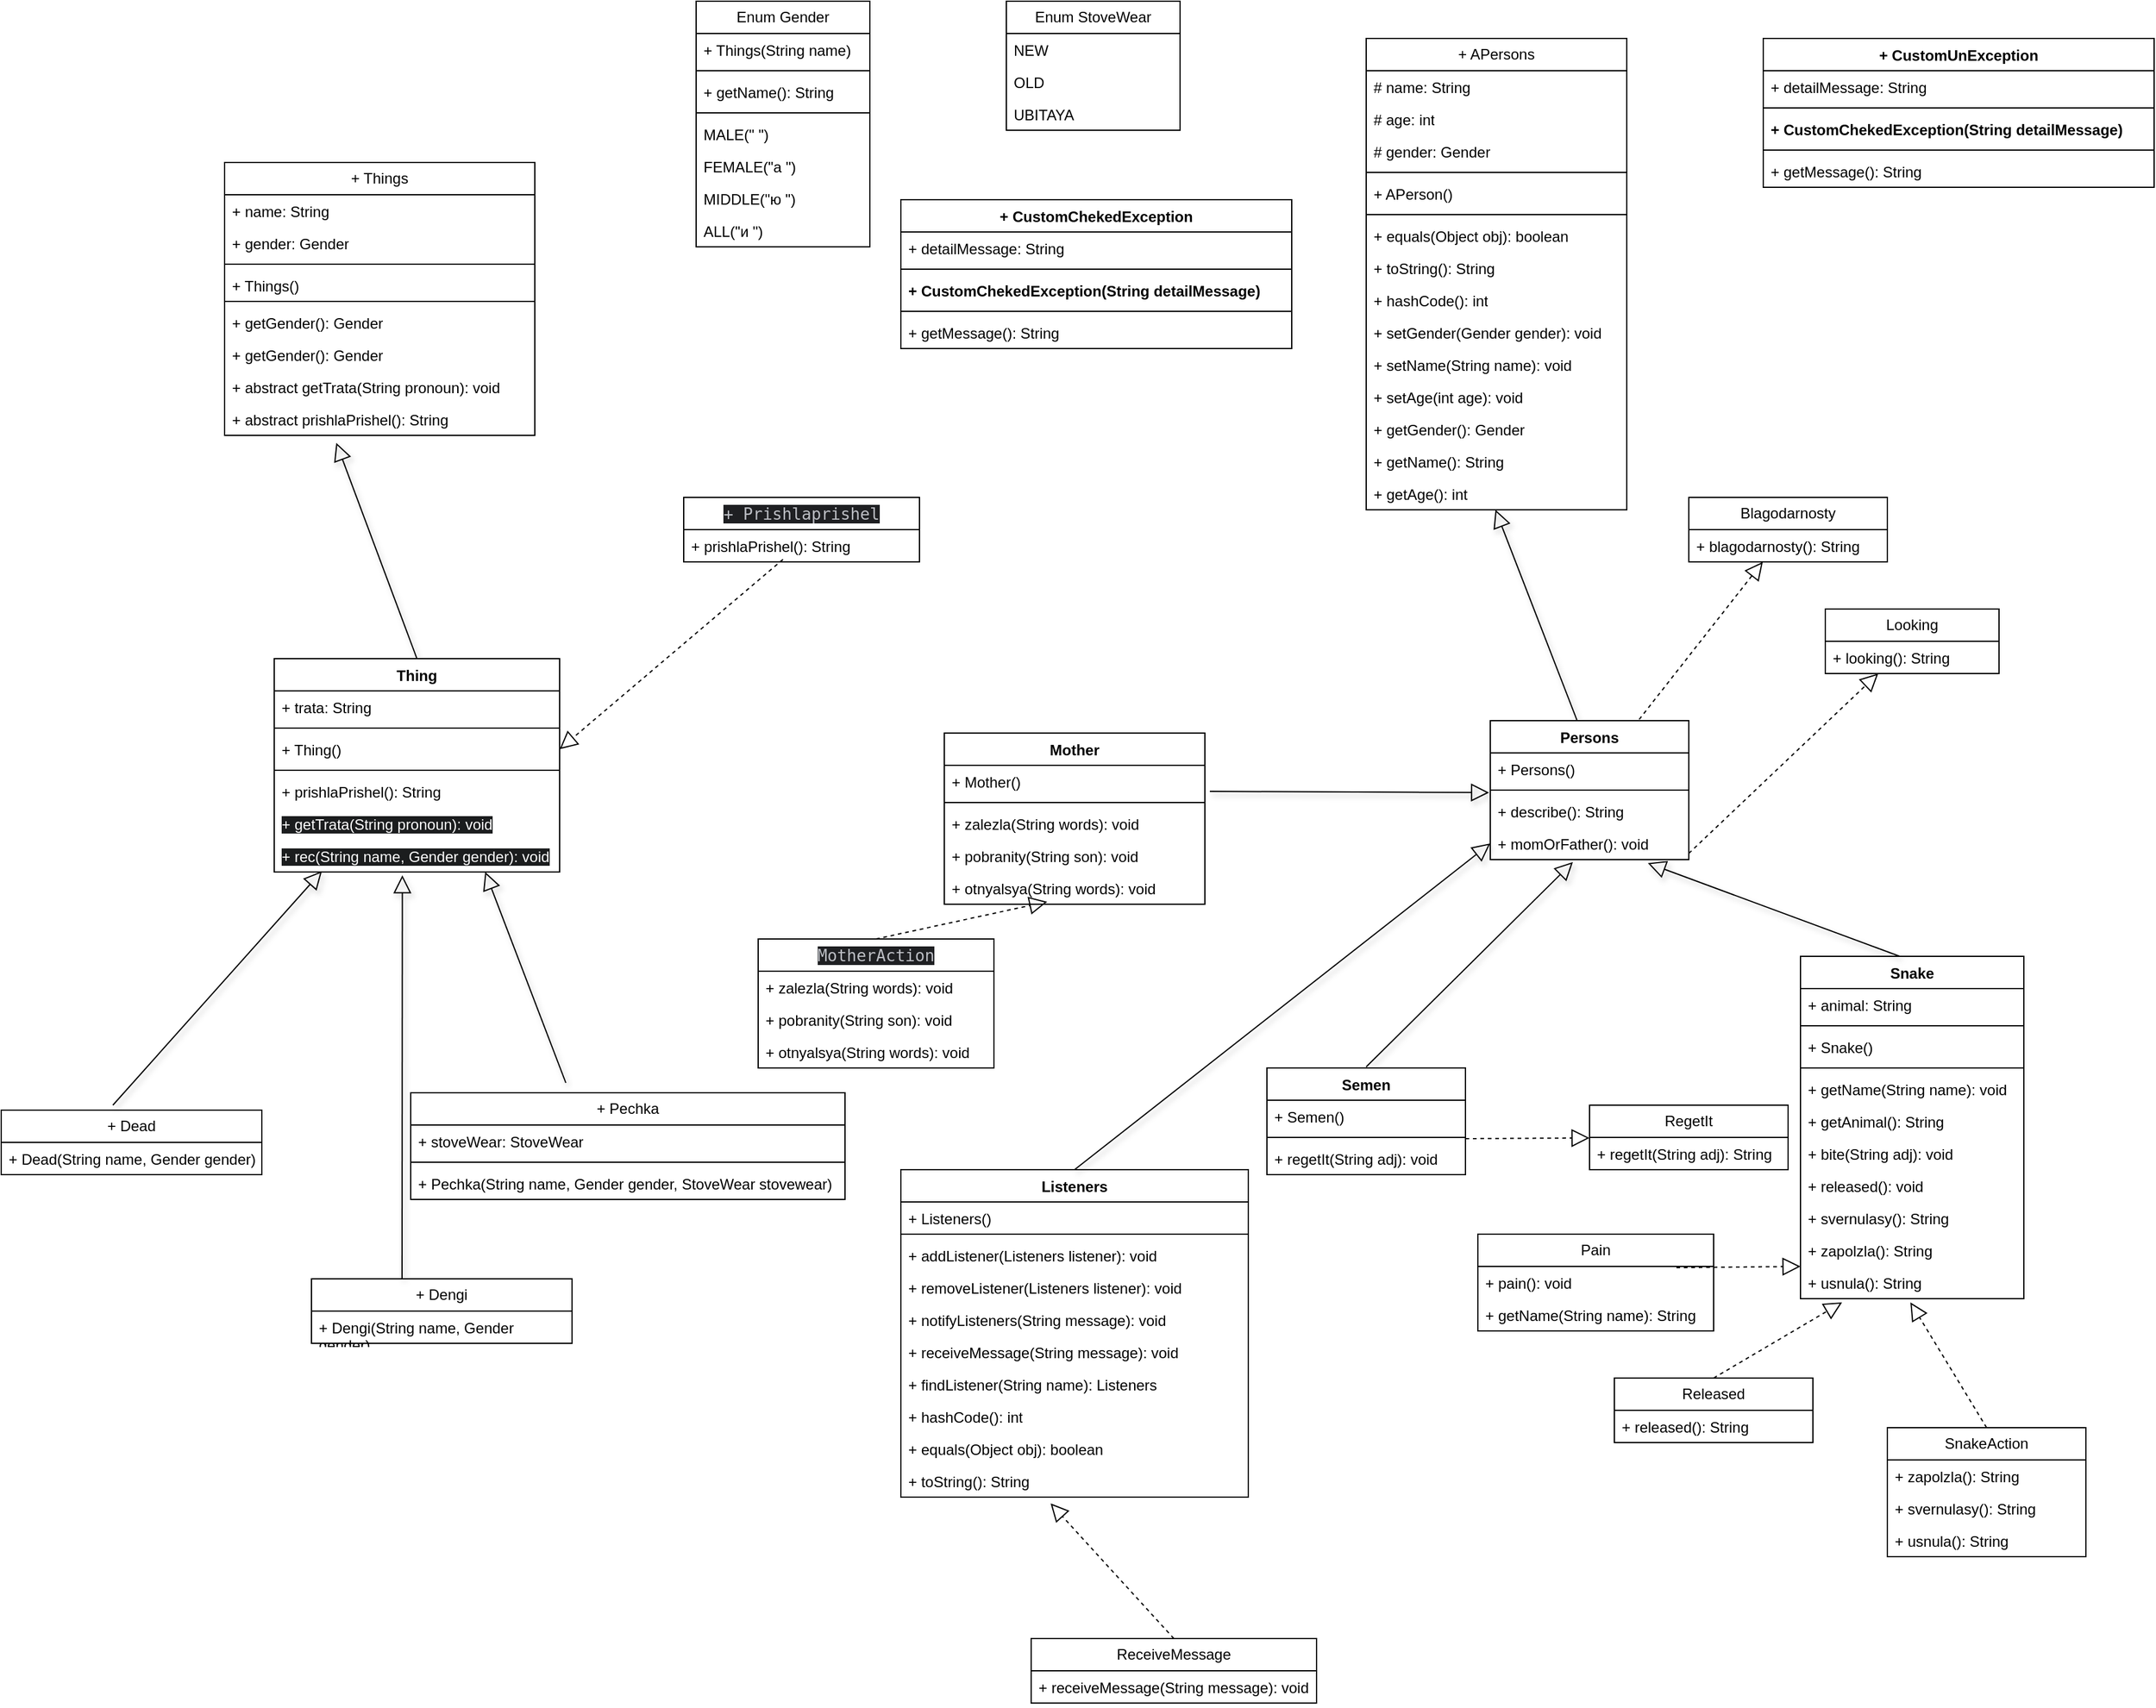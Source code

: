 <mxfile version="26.0.4">
  <diagram name="Page-1" id="9f46799a-70d6-7492-0946-bef42562c5a5">
    <mxGraphModel dx="2870" dy="2050" grid="1" gridSize="10" guides="1" tooltips="1" connect="1" arrows="1" fold="1" page="1" pageScale="1" pageWidth="1100" pageHeight="850" background="none" math="0" shadow="0">
      <root>
        <mxCell id="0" />
        <mxCell id="1" parent="0" />
        <mxCell id="-L-HWXTNBIhtaprdaujy-1" value="+ APersons" style="swimlane;fontStyle=0;childLayout=stackLayout;horizontal=1;startSize=26;fillColor=none;horizontalStack=0;resizeParent=1;resizeParentMax=0;resizeLast=0;collapsible=1;marginBottom=0;whiteSpace=wrap;html=1;" vertex="1" parent="1">
          <mxGeometry x="170" y="90" width="210" height="380" as="geometry" />
        </mxCell>
        <mxCell id="-L-HWXTNBIhtaprdaujy-2" value="# name: String" style="text;strokeColor=none;fillColor=none;align=left;verticalAlign=top;spacingLeft=4;spacingRight=4;overflow=hidden;rotatable=0;points=[[0,0.5],[1,0.5]];portConstraint=eastwest;whiteSpace=wrap;html=1;" vertex="1" parent="-L-HWXTNBIhtaprdaujy-1">
          <mxGeometry y="26" width="210" height="26" as="geometry" />
        </mxCell>
        <mxCell id="-L-HWXTNBIhtaprdaujy-31" value="# age: int" style="text;strokeColor=none;fillColor=none;align=left;verticalAlign=top;spacingLeft=4;spacingRight=4;overflow=hidden;rotatable=0;points=[[0,0.5],[1,0.5]];portConstraint=eastwest;whiteSpace=wrap;html=1;" vertex="1" parent="-L-HWXTNBIhtaprdaujy-1">
          <mxGeometry y="52" width="210" height="26" as="geometry" />
        </mxCell>
        <mxCell id="-L-HWXTNBIhtaprdaujy-33" value="# gender: Gender" style="text;strokeColor=none;fillColor=none;align=left;verticalAlign=top;spacingLeft=4;spacingRight=4;overflow=hidden;rotatable=0;points=[[0,0.5],[1,0.5]];portConstraint=eastwest;whiteSpace=wrap;html=1;" vertex="1" parent="-L-HWXTNBIhtaprdaujy-1">
          <mxGeometry y="78" width="210" height="26" as="geometry" />
        </mxCell>
        <mxCell id="-L-HWXTNBIhtaprdaujy-35" value="" style="line;strokeWidth=1;fillColor=none;align=left;verticalAlign=middle;spacingTop=-1;spacingLeft=3;spacingRight=3;rotatable=0;labelPosition=right;points=[];portConstraint=eastwest;strokeColor=inherit;" vertex="1" parent="-L-HWXTNBIhtaprdaujy-1">
          <mxGeometry y="104" width="210" height="8" as="geometry" />
        </mxCell>
        <mxCell id="-L-HWXTNBIhtaprdaujy-36" value="+ APerson()" style="text;strokeColor=none;fillColor=none;align=left;verticalAlign=top;spacingLeft=4;spacingRight=4;overflow=hidden;rotatable=0;points=[[0,0.5],[1,0.5]];portConstraint=eastwest;whiteSpace=wrap;html=1;" vertex="1" parent="-L-HWXTNBIhtaprdaujy-1">
          <mxGeometry y="112" width="210" height="26" as="geometry" />
        </mxCell>
        <mxCell id="-L-HWXTNBIhtaprdaujy-32" value="" style="line;strokeWidth=1;fillColor=none;align=left;verticalAlign=middle;spacingTop=-1;spacingLeft=3;spacingRight=3;rotatable=0;labelPosition=right;points=[];portConstraint=eastwest;strokeColor=inherit;" vertex="1" parent="-L-HWXTNBIhtaprdaujy-1">
          <mxGeometry y="138" width="210" height="8" as="geometry" />
        </mxCell>
        <mxCell id="-L-HWXTNBIhtaprdaujy-3" value="+ equals(Object obj): boolean&amp;nbsp;" style="text;strokeColor=none;fillColor=none;align=left;verticalAlign=top;spacingLeft=4;spacingRight=4;overflow=hidden;rotatable=0;points=[[0,0.5],[1,0.5]];portConstraint=eastwest;whiteSpace=wrap;html=1;" vertex="1" parent="-L-HWXTNBIhtaprdaujy-1">
          <mxGeometry y="146" width="210" height="26" as="geometry" />
        </mxCell>
        <mxCell id="-L-HWXTNBIhtaprdaujy-38" value="+ toString(): String" style="text;strokeColor=none;fillColor=none;align=left;verticalAlign=top;spacingLeft=4;spacingRight=4;overflow=hidden;rotatable=0;points=[[0,0.5],[1,0.5]];portConstraint=eastwest;whiteSpace=wrap;html=1;" vertex="1" parent="-L-HWXTNBIhtaprdaujy-1">
          <mxGeometry y="172" width="210" height="26" as="geometry" />
        </mxCell>
        <mxCell id="-L-HWXTNBIhtaprdaujy-39" value="+ hashCode(): int" style="text;strokeColor=none;fillColor=none;align=left;verticalAlign=top;spacingLeft=4;spacingRight=4;overflow=hidden;rotatable=0;points=[[0,0.5],[1,0.5]];portConstraint=eastwest;whiteSpace=wrap;html=1;" vertex="1" parent="-L-HWXTNBIhtaprdaujy-1">
          <mxGeometry y="198" width="210" height="26" as="geometry" />
        </mxCell>
        <mxCell id="-L-HWXTNBIhtaprdaujy-40" value="+ setGender(Gender gender): void" style="text;strokeColor=none;fillColor=none;align=left;verticalAlign=top;spacingLeft=4;spacingRight=4;overflow=hidden;rotatable=0;points=[[0,0.5],[1,0.5]];portConstraint=eastwest;whiteSpace=wrap;html=1;" vertex="1" parent="-L-HWXTNBIhtaprdaujy-1">
          <mxGeometry y="224" width="210" height="26" as="geometry" />
        </mxCell>
        <mxCell id="-L-HWXTNBIhtaprdaujy-37" value="+ setName(String name): void" style="text;strokeColor=none;fillColor=none;align=left;verticalAlign=top;spacingLeft=4;spacingRight=4;overflow=hidden;rotatable=0;points=[[0,0.5],[1,0.5]];portConstraint=eastwest;whiteSpace=wrap;html=1;" vertex="1" parent="-L-HWXTNBIhtaprdaujy-1">
          <mxGeometry y="250" width="210" height="26" as="geometry" />
        </mxCell>
        <mxCell id="-L-HWXTNBIhtaprdaujy-4" value="+ setAge(int age): void" style="text;strokeColor=none;fillColor=none;align=left;verticalAlign=top;spacingLeft=4;spacingRight=4;overflow=hidden;rotatable=0;points=[[0,0.5],[1,0.5]];portConstraint=eastwest;whiteSpace=wrap;html=1;" vertex="1" parent="-L-HWXTNBIhtaprdaujy-1">
          <mxGeometry y="276" width="210" height="26" as="geometry" />
        </mxCell>
        <mxCell id="-L-HWXTNBIhtaprdaujy-42" value="+ getGender(): Gender" style="text;strokeColor=none;fillColor=none;align=left;verticalAlign=top;spacingLeft=4;spacingRight=4;overflow=hidden;rotatable=0;points=[[0,0.5],[1,0.5]];portConstraint=eastwest;whiteSpace=wrap;html=1;" vertex="1" parent="-L-HWXTNBIhtaprdaujy-1">
          <mxGeometry y="302" width="210" height="26" as="geometry" />
        </mxCell>
        <mxCell id="-L-HWXTNBIhtaprdaujy-41" value="+ getName(): String" style="text;strokeColor=none;fillColor=none;align=left;verticalAlign=top;spacingLeft=4;spacingRight=4;overflow=hidden;rotatable=0;points=[[0,0.5],[1,0.5]];portConstraint=eastwest;whiteSpace=wrap;html=1;" vertex="1" parent="-L-HWXTNBIhtaprdaujy-1">
          <mxGeometry y="328" width="210" height="26" as="geometry" />
        </mxCell>
        <mxCell id="-L-HWXTNBIhtaprdaujy-43" value="+ getAge(): int" style="text;strokeColor=none;fillColor=none;align=left;verticalAlign=top;spacingLeft=4;spacingRight=4;overflow=hidden;rotatable=0;points=[[0,0.5],[1,0.5]];portConstraint=eastwest;whiteSpace=wrap;html=1;" vertex="1" parent="-L-HWXTNBIhtaprdaujy-1">
          <mxGeometry y="354" width="210" height="26" as="geometry" />
        </mxCell>
        <mxCell id="-L-HWXTNBIhtaprdaujy-47" value="" style="endArrow=block;endFill=0;endSize=12;html=1;rounded=0;shadow=1;entryX=0.476;entryY=1.173;entryDx=0;entryDy=0;entryPerimeter=0;" edge="1" parent="1">
          <mxGeometry width="160" relative="1" as="geometry">
            <mxPoint x="340" y="640" as="sourcePoint" />
            <mxPoint x="274.17" y="469.998" as="targetPoint" />
          </mxGeometry>
        </mxCell>
        <mxCell id="-L-HWXTNBIhtaprdaujy-50" value="Persons" style="swimlane;fontStyle=1;align=center;verticalAlign=top;childLayout=stackLayout;horizontal=1;startSize=26;horizontalStack=0;resizeParent=1;resizeParentMax=0;resizeLast=0;collapsible=1;marginBottom=0;whiteSpace=wrap;html=1;" vertex="1" parent="1">
          <mxGeometry x="270" y="640" width="160" height="112" as="geometry" />
        </mxCell>
        <mxCell id="-L-HWXTNBIhtaprdaujy-51" value="+ Persons()" style="text;strokeColor=none;fillColor=none;align=left;verticalAlign=top;spacingLeft=4;spacingRight=4;overflow=hidden;rotatable=0;points=[[0,0.5],[1,0.5]];portConstraint=eastwest;whiteSpace=wrap;html=1;" vertex="1" parent="-L-HWXTNBIhtaprdaujy-50">
          <mxGeometry y="26" width="160" height="26" as="geometry" />
        </mxCell>
        <mxCell id="-L-HWXTNBIhtaprdaujy-52" value="" style="line;strokeWidth=1;fillColor=none;align=left;verticalAlign=middle;spacingTop=-1;spacingLeft=3;spacingRight=3;rotatable=0;labelPosition=right;points=[];portConstraint=eastwest;strokeColor=inherit;" vertex="1" parent="-L-HWXTNBIhtaprdaujy-50">
          <mxGeometry y="52" width="160" height="8" as="geometry" />
        </mxCell>
        <mxCell id="-L-HWXTNBIhtaprdaujy-54" value="+ describe(): String" style="text;strokeColor=none;fillColor=none;align=left;verticalAlign=top;spacingLeft=4;spacingRight=4;overflow=hidden;rotatable=0;points=[[0,0.5],[1,0.5]];portConstraint=eastwest;whiteSpace=wrap;html=1;" vertex="1" parent="-L-HWXTNBIhtaprdaujy-50">
          <mxGeometry y="60" width="160" height="26" as="geometry" />
        </mxCell>
        <mxCell id="-L-HWXTNBIhtaprdaujy-53" value="+ momOrFather(): void" style="text;strokeColor=none;fillColor=none;align=left;verticalAlign=top;spacingLeft=4;spacingRight=4;overflow=hidden;rotatable=0;points=[[0,0.5],[1,0.5]];portConstraint=eastwest;whiteSpace=wrap;html=1;" vertex="1" parent="-L-HWXTNBIhtaprdaujy-50">
          <mxGeometry y="86" width="160" height="26" as="geometry" />
        </mxCell>
        <mxCell id="-L-HWXTNBIhtaprdaujy-55" value="" style="endArrow=block;dashed=1;endFill=0;endSize=12;html=1;rounded=0;" edge="1" parent="1" target="-L-HWXTNBIhtaprdaujy-56">
          <mxGeometry width="160" relative="1" as="geometry">
            <mxPoint x="390" y="639" as="sourcePoint" />
            <mxPoint x="470" y="540" as="targetPoint" />
          </mxGeometry>
        </mxCell>
        <mxCell id="-L-HWXTNBIhtaprdaujy-56" value="Blagodarnosty" style="swimlane;fontStyle=0;childLayout=stackLayout;horizontal=1;startSize=26;fillColor=none;horizontalStack=0;resizeParent=1;resizeParentMax=0;resizeLast=0;collapsible=1;marginBottom=0;whiteSpace=wrap;html=1;" vertex="1" parent="1">
          <mxGeometry x="430" y="460" width="160" height="52" as="geometry" />
        </mxCell>
        <mxCell id="-L-HWXTNBIhtaprdaujy-57" value="+ blagodarnosty(): String" style="text;strokeColor=none;fillColor=none;align=left;verticalAlign=top;spacingLeft=4;spacingRight=4;overflow=hidden;rotatable=0;points=[[0,0.5],[1,0.5]];portConstraint=eastwest;whiteSpace=wrap;html=1;" vertex="1" parent="-L-HWXTNBIhtaprdaujy-56">
          <mxGeometry y="26" width="160" height="26" as="geometry" />
        </mxCell>
        <mxCell id="-L-HWXTNBIhtaprdaujy-60" value="" style="endArrow=block;dashed=1;endFill=0;endSize=12;html=1;rounded=0;" edge="1" parent="1" target="-L-HWXTNBIhtaprdaujy-61">
          <mxGeometry width="160" relative="1" as="geometry">
            <mxPoint x="430" y="747" as="sourcePoint" />
            <mxPoint x="521" y="620" as="targetPoint" />
          </mxGeometry>
        </mxCell>
        <mxCell id="-L-HWXTNBIhtaprdaujy-61" value="Looking" style="swimlane;fontStyle=0;childLayout=stackLayout;horizontal=1;startSize=26;fillColor=none;horizontalStack=0;resizeParent=1;resizeParentMax=0;resizeLast=0;collapsible=1;marginBottom=0;whiteSpace=wrap;html=1;" vertex="1" parent="1">
          <mxGeometry x="540" y="550" width="140" height="52" as="geometry" />
        </mxCell>
        <mxCell id="-L-HWXTNBIhtaprdaujy-64" value="+ looking(): String" style="text;strokeColor=none;fillColor=none;align=left;verticalAlign=top;spacingLeft=4;spacingRight=4;overflow=hidden;rotatable=0;points=[[0,0.5],[1,0.5]];portConstraint=eastwest;whiteSpace=wrap;html=1;" vertex="1" parent="-L-HWXTNBIhtaprdaujy-61">
          <mxGeometry y="26" width="140" height="26" as="geometry" />
        </mxCell>
        <mxCell id="-L-HWXTNBIhtaprdaujy-65" value="" style="endArrow=block;endFill=0;endSize=12;html=1;rounded=0;shadow=1;entryX=0.416;entryY=1.077;entryDx=0;entryDy=0;entryPerimeter=0;" edge="1" parent="1" target="-L-HWXTNBIhtaprdaujy-53">
          <mxGeometry width="160" relative="1" as="geometry">
            <mxPoint x="170" y="919.12" as="sourcePoint" />
            <mxPoint x="506.16" y="859.996" as="targetPoint" />
          </mxGeometry>
        </mxCell>
        <mxCell id="-L-HWXTNBIhtaprdaujy-66" value="Semen" style="swimlane;fontStyle=1;align=center;verticalAlign=top;childLayout=stackLayout;horizontal=1;startSize=26;horizontalStack=0;resizeParent=1;resizeParentMax=0;resizeLast=0;collapsible=1;marginBottom=0;whiteSpace=wrap;html=1;" vertex="1" parent="1">
          <mxGeometry x="90" y="919.998" width="160" height="86" as="geometry" />
        </mxCell>
        <mxCell id="-L-HWXTNBIhtaprdaujy-67" value="+ Semen()" style="text;strokeColor=none;fillColor=none;align=left;verticalAlign=top;spacingLeft=4;spacingRight=4;overflow=hidden;rotatable=0;points=[[0,0.5],[1,0.5]];portConstraint=eastwest;whiteSpace=wrap;html=1;" vertex="1" parent="-L-HWXTNBIhtaprdaujy-66">
          <mxGeometry y="26" width="160" height="26" as="geometry" />
        </mxCell>
        <mxCell id="-L-HWXTNBIhtaprdaujy-68" value="" style="line;strokeWidth=1;fillColor=none;align=left;verticalAlign=middle;spacingTop=-1;spacingLeft=3;spacingRight=3;rotatable=0;labelPosition=right;points=[];portConstraint=eastwest;strokeColor=inherit;" vertex="1" parent="-L-HWXTNBIhtaprdaujy-66">
          <mxGeometry y="52" width="160" height="8" as="geometry" />
        </mxCell>
        <mxCell id="-L-HWXTNBIhtaprdaujy-69" value="+ regetIt(String adj): void" style="text;strokeColor=none;fillColor=none;align=left;verticalAlign=top;spacingLeft=4;spacingRight=4;overflow=hidden;rotatable=0;points=[[0,0.5],[1,0.5]];portConstraint=eastwest;whiteSpace=wrap;html=1;" vertex="1" parent="-L-HWXTNBIhtaprdaujy-66">
          <mxGeometry y="60" width="160" height="26" as="geometry" />
        </mxCell>
        <mxCell id="-L-HWXTNBIhtaprdaujy-70" value="" style="endArrow=block;dashed=1;endFill=0;endSize=12;html=1;rounded=0;" edge="1" parent="1" target="-L-HWXTNBIhtaprdaujy-71">
          <mxGeometry width="160" relative="1" as="geometry">
            <mxPoint x="250" y="977" as="sourcePoint" />
            <mxPoint x="420" y="977" as="targetPoint" />
          </mxGeometry>
        </mxCell>
        <mxCell id="-L-HWXTNBIhtaprdaujy-71" value="RegetIt" style="swimlane;fontStyle=0;childLayout=stackLayout;horizontal=1;startSize=26;fillColor=none;horizontalStack=0;resizeParent=1;resizeParentMax=0;resizeLast=0;collapsible=1;marginBottom=0;whiteSpace=wrap;html=1;" vertex="1" parent="1">
          <mxGeometry x="350" y="950" width="160" height="52" as="geometry" />
        </mxCell>
        <mxCell id="-L-HWXTNBIhtaprdaujy-74" value="+ regetIt(String adj): String" style="text;strokeColor=none;fillColor=none;align=left;verticalAlign=top;spacingLeft=4;spacingRight=4;overflow=hidden;rotatable=0;points=[[0,0.5],[1,0.5]];portConstraint=eastwest;whiteSpace=wrap;html=1;" vertex="1" parent="-L-HWXTNBIhtaprdaujy-71">
          <mxGeometry y="26" width="160" height="26" as="geometry" />
        </mxCell>
        <mxCell id="-L-HWXTNBIhtaprdaujy-76" value="Snake" style="swimlane;fontStyle=1;align=center;verticalAlign=top;childLayout=stackLayout;horizontal=1;startSize=26;horizontalStack=0;resizeParent=1;resizeParentMax=0;resizeLast=0;collapsible=1;marginBottom=0;whiteSpace=wrap;html=1;" vertex="1" parent="1">
          <mxGeometry x="520" y="829.998" width="180" height="276" as="geometry" />
        </mxCell>
        <mxCell id="-L-HWXTNBIhtaprdaujy-82" value="+ animal: String" style="text;strokeColor=none;fillColor=none;align=left;verticalAlign=top;spacingLeft=4;spacingRight=4;overflow=hidden;rotatable=0;points=[[0,0.5],[1,0.5]];portConstraint=eastwest;whiteSpace=wrap;html=1;" vertex="1" parent="-L-HWXTNBIhtaprdaujy-76">
          <mxGeometry y="26" width="180" height="26" as="geometry" />
        </mxCell>
        <mxCell id="-L-HWXTNBIhtaprdaujy-83" value="" style="line;strokeWidth=1;fillColor=none;align=left;verticalAlign=middle;spacingTop=-1;spacingLeft=3;spacingRight=3;rotatable=0;labelPosition=right;points=[];portConstraint=eastwest;strokeColor=inherit;" vertex="1" parent="-L-HWXTNBIhtaprdaujy-76">
          <mxGeometry y="52" width="180" height="8" as="geometry" />
        </mxCell>
        <mxCell id="-L-HWXTNBIhtaprdaujy-77" value="+ Snake()" style="text;strokeColor=none;fillColor=none;align=left;verticalAlign=top;spacingLeft=4;spacingRight=4;overflow=hidden;rotatable=0;points=[[0,0.5],[1,0.5]];portConstraint=eastwest;whiteSpace=wrap;html=1;" vertex="1" parent="-L-HWXTNBIhtaprdaujy-76">
          <mxGeometry y="60" width="180" height="26" as="geometry" />
        </mxCell>
        <mxCell id="-L-HWXTNBIhtaprdaujy-78" value="" style="line;strokeWidth=1;fillColor=none;align=left;verticalAlign=middle;spacingTop=-1;spacingLeft=3;spacingRight=3;rotatable=0;labelPosition=right;points=[];portConstraint=eastwest;strokeColor=inherit;" vertex="1" parent="-L-HWXTNBIhtaprdaujy-76">
          <mxGeometry y="86" width="180" height="8" as="geometry" />
        </mxCell>
        <mxCell id="-L-HWXTNBIhtaprdaujy-79" value="+ getName(String name): void" style="text;strokeColor=none;fillColor=none;align=left;verticalAlign=top;spacingLeft=4;spacingRight=4;overflow=hidden;rotatable=0;points=[[0,0.5],[1,0.5]];portConstraint=eastwest;whiteSpace=wrap;html=1;" vertex="1" parent="-L-HWXTNBIhtaprdaujy-76">
          <mxGeometry y="94" width="180" height="26" as="geometry" />
        </mxCell>
        <mxCell id="-L-HWXTNBIhtaprdaujy-85" value="+ getAnimal(): String" style="text;strokeColor=none;fillColor=none;align=left;verticalAlign=top;spacingLeft=4;spacingRight=4;overflow=hidden;rotatable=0;points=[[0,0.5],[1,0.5]];portConstraint=eastwest;whiteSpace=wrap;html=1;" vertex="1" parent="-L-HWXTNBIhtaprdaujy-76">
          <mxGeometry y="120" width="180" height="26" as="geometry" />
        </mxCell>
        <mxCell id="-L-HWXTNBIhtaprdaujy-88" value="+ bite(String adj): void" style="text;strokeColor=none;fillColor=none;align=left;verticalAlign=top;spacingLeft=4;spacingRight=4;overflow=hidden;rotatable=0;points=[[0,0.5],[1,0.5]];portConstraint=eastwest;whiteSpace=wrap;html=1;" vertex="1" parent="-L-HWXTNBIhtaprdaujy-76">
          <mxGeometry y="146" width="180" height="26" as="geometry" />
        </mxCell>
        <mxCell id="-L-HWXTNBIhtaprdaujy-87" value="+ released(): void" style="text;strokeColor=none;fillColor=none;align=left;verticalAlign=top;spacingLeft=4;spacingRight=4;overflow=hidden;rotatable=0;points=[[0,0.5],[1,0.5]];portConstraint=eastwest;whiteSpace=wrap;html=1;" vertex="1" parent="-L-HWXTNBIhtaprdaujy-76">
          <mxGeometry y="172" width="180" height="26" as="geometry" />
        </mxCell>
        <mxCell id="-L-HWXTNBIhtaprdaujy-86" value="+ svernulasy(): String" style="text;strokeColor=none;fillColor=none;align=left;verticalAlign=top;spacingLeft=4;spacingRight=4;overflow=hidden;rotatable=0;points=[[0,0.5],[1,0.5]];portConstraint=eastwest;whiteSpace=wrap;html=1;" vertex="1" parent="-L-HWXTNBIhtaprdaujy-76">
          <mxGeometry y="198" width="180" height="26" as="geometry" />
        </mxCell>
        <mxCell id="-L-HWXTNBIhtaprdaujy-89" value="+ zapolzla(): String" style="text;strokeColor=none;fillColor=none;align=left;verticalAlign=top;spacingLeft=4;spacingRight=4;overflow=hidden;rotatable=0;points=[[0,0.5],[1,0.5]];portConstraint=eastwest;whiteSpace=wrap;html=1;" vertex="1" parent="-L-HWXTNBIhtaprdaujy-76">
          <mxGeometry y="224" width="180" height="26" as="geometry" />
        </mxCell>
        <mxCell id="-L-HWXTNBIhtaprdaujy-84" value="+ usnula(): String" style="text;strokeColor=none;fillColor=none;align=left;verticalAlign=top;spacingLeft=4;spacingRight=4;overflow=hidden;rotatable=0;points=[[0,0.5],[1,0.5]];portConstraint=eastwest;whiteSpace=wrap;html=1;" vertex="1" parent="-L-HWXTNBIhtaprdaujy-76">
          <mxGeometry y="250" width="180" height="26" as="geometry" />
        </mxCell>
        <mxCell id="-L-HWXTNBIhtaprdaujy-80" value="" style="endArrow=block;endFill=0;endSize=12;html=1;rounded=0;shadow=1;entryX=0.416;entryY=1.077;entryDx=0;entryDy=0;entryPerimeter=0;" edge="1" parent="1">
          <mxGeometry width="160" relative="1" as="geometry">
            <mxPoint x="600" y="830" as="sourcePoint" />
            <mxPoint x="397" y="754.88" as="targetPoint" />
          </mxGeometry>
        </mxCell>
        <mxCell id="-L-HWXTNBIhtaprdaujy-90" value="" style="endArrow=block;dashed=1;endFill=0;endSize=12;html=1;rounded=0;" edge="1" parent="1">
          <mxGeometry width="160" relative="1" as="geometry">
            <mxPoint x="420" y="1081" as="sourcePoint" />
            <mxPoint x="520" y="1080" as="targetPoint" />
          </mxGeometry>
        </mxCell>
        <mxCell id="-L-HWXTNBIhtaprdaujy-91" value="Pain" style="swimlane;fontStyle=0;childLayout=stackLayout;horizontal=1;startSize=26;fillColor=none;horizontalStack=0;resizeParent=1;resizeParentMax=0;resizeLast=0;collapsible=1;marginBottom=0;whiteSpace=wrap;html=1;" vertex="1" parent="1">
          <mxGeometry x="260" y="1054" width="190" height="78" as="geometry" />
        </mxCell>
        <mxCell id="-L-HWXTNBIhtaprdaujy-92" value="+ pain(): void" style="text;strokeColor=none;fillColor=none;align=left;verticalAlign=top;spacingLeft=4;spacingRight=4;overflow=hidden;rotatable=0;points=[[0,0.5],[1,0.5]];portConstraint=eastwest;whiteSpace=wrap;html=1;" vertex="1" parent="-L-HWXTNBIhtaprdaujy-91">
          <mxGeometry y="26" width="190" height="26" as="geometry" />
        </mxCell>
        <mxCell id="-L-HWXTNBIhtaprdaujy-101" value="+ getName(String name): String" style="text;strokeColor=none;fillColor=none;align=left;verticalAlign=top;spacingLeft=4;spacingRight=4;overflow=hidden;rotatable=0;points=[[0,0.5],[1,0.5]];portConstraint=eastwest;whiteSpace=wrap;html=1;" vertex="1" parent="-L-HWXTNBIhtaprdaujy-91">
          <mxGeometry y="52" width="190" height="26" as="geometry" />
        </mxCell>
        <mxCell id="-L-HWXTNBIhtaprdaujy-93" value="Released" style="swimlane;fontStyle=0;childLayout=stackLayout;horizontal=1;startSize=26;fillColor=none;horizontalStack=0;resizeParent=1;resizeParentMax=0;resizeLast=0;collapsible=1;marginBottom=0;whiteSpace=wrap;html=1;" vertex="1" parent="1">
          <mxGeometry x="370" y="1170" width="160" height="52" as="geometry" />
        </mxCell>
        <mxCell id="-L-HWXTNBIhtaprdaujy-94" value="+ released(): String" style="text;strokeColor=none;fillColor=none;align=left;verticalAlign=top;spacingLeft=4;spacingRight=4;overflow=hidden;rotatable=0;points=[[0,0.5],[1,0.5]];portConstraint=eastwest;whiteSpace=wrap;html=1;" vertex="1" parent="-L-HWXTNBIhtaprdaujy-93">
          <mxGeometry y="26" width="160" height="26" as="geometry" />
        </mxCell>
        <mxCell id="-L-HWXTNBIhtaprdaujy-95" value="SnakeAction" style="swimlane;fontStyle=0;childLayout=stackLayout;horizontal=1;startSize=26;fillColor=none;horizontalStack=0;resizeParent=1;resizeParentMax=0;resizeLast=0;collapsible=1;marginBottom=0;whiteSpace=wrap;html=1;" vertex="1" parent="1">
          <mxGeometry x="590" y="1210" width="160" height="104" as="geometry" />
        </mxCell>
        <mxCell id="-L-HWXTNBIhtaprdaujy-102" value="+ zapolzla(): String" style="text;strokeColor=none;fillColor=none;align=left;verticalAlign=top;spacingLeft=4;spacingRight=4;overflow=hidden;rotatable=0;points=[[0,0.5],[1,0.5]];portConstraint=eastwest;whiteSpace=wrap;html=1;" vertex="1" parent="-L-HWXTNBIhtaprdaujy-95">
          <mxGeometry y="26" width="160" height="26" as="geometry" />
        </mxCell>
        <mxCell id="-L-HWXTNBIhtaprdaujy-103" value="+ svernulasy(): String" style="text;strokeColor=none;fillColor=none;align=left;verticalAlign=top;spacingLeft=4;spacingRight=4;overflow=hidden;rotatable=0;points=[[0,0.5],[1,0.5]];portConstraint=eastwest;whiteSpace=wrap;html=1;" vertex="1" parent="-L-HWXTNBIhtaprdaujy-95">
          <mxGeometry y="52" width="160" height="26" as="geometry" />
        </mxCell>
        <mxCell id="-L-HWXTNBIhtaprdaujy-96" value="+ usnula(): String" style="text;strokeColor=none;fillColor=none;align=left;verticalAlign=top;spacingLeft=4;spacingRight=4;overflow=hidden;rotatable=0;points=[[0,0.5],[1,0.5]];portConstraint=eastwest;whiteSpace=wrap;html=1;" vertex="1" parent="-L-HWXTNBIhtaprdaujy-95">
          <mxGeometry y="78" width="160" height="26" as="geometry" />
        </mxCell>
        <mxCell id="-L-HWXTNBIhtaprdaujy-99" value="" style="endArrow=block;dashed=1;endFill=0;endSize=12;html=1;rounded=0;exitX=0.5;exitY=0;exitDx=0;exitDy=0;entryX=0.492;entryY=1.115;entryDx=0;entryDy=0;entryPerimeter=0;" edge="1" parent="1" source="-L-HWXTNBIhtaprdaujy-95" target="-L-HWXTNBIhtaprdaujy-84">
          <mxGeometry width="160" relative="1" as="geometry">
            <mxPoint x="590" y="1111" as="sourcePoint" />
            <mxPoint x="690" y="1110" as="targetPoint" />
          </mxGeometry>
        </mxCell>
        <mxCell id="-L-HWXTNBIhtaprdaujy-100" value="" style="endArrow=block;dashed=1;endFill=0;endSize=12;html=1;rounded=0;entryX=0.186;entryY=1.115;entryDx=0;entryDy=0;entryPerimeter=0;exitX=0.5;exitY=0;exitDx=0;exitDy=0;" edge="1" parent="1" source="-L-HWXTNBIhtaprdaujy-93" target="-L-HWXTNBIhtaprdaujy-84">
          <mxGeometry width="160" relative="1" as="geometry">
            <mxPoint x="430" y="1151" as="sourcePoint" />
            <mxPoint x="530" y="1150" as="targetPoint" />
          </mxGeometry>
        </mxCell>
        <mxCell id="-L-HWXTNBIhtaprdaujy-106" value="Mother" style="swimlane;fontStyle=1;align=center;verticalAlign=top;childLayout=stackLayout;horizontal=1;startSize=26;horizontalStack=0;resizeParent=1;resizeParentMax=0;resizeLast=0;collapsible=1;marginBottom=0;whiteSpace=wrap;html=1;" vertex="1" parent="1">
          <mxGeometry x="-170" y="649.998" width="210" height="138" as="geometry" />
        </mxCell>
        <mxCell id="-L-HWXTNBIhtaprdaujy-107" value="+ Mother()" style="text;strokeColor=none;fillColor=none;align=left;verticalAlign=top;spacingLeft=4;spacingRight=4;overflow=hidden;rotatable=0;points=[[0,0.5],[1,0.5]];portConstraint=eastwest;whiteSpace=wrap;html=1;" vertex="1" parent="-L-HWXTNBIhtaprdaujy-106">
          <mxGeometry y="26" width="210" height="26" as="geometry" />
        </mxCell>
        <mxCell id="-L-HWXTNBIhtaprdaujy-108" value="" style="line;strokeWidth=1;fillColor=none;align=left;verticalAlign=middle;spacingTop=-1;spacingLeft=3;spacingRight=3;rotatable=0;labelPosition=right;points=[];portConstraint=eastwest;strokeColor=inherit;" vertex="1" parent="-L-HWXTNBIhtaprdaujy-106">
          <mxGeometry y="52" width="210" height="8" as="geometry" />
        </mxCell>
        <mxCell id="-L-HWXTNBIhtaprdaujy-118" value="+ zalezla(String words): void" style="text;strokeColor=none;fillColor=none;align=left;verticalAlign=top;spacingLeft=4;spacingRight=4;overflow=hidden;rotatable=0;points=[[0,0.5],[1,0.5]];portConstraint=eastwest;whiteSpace=wrap;html=1;" vertex="1" parent="-L-HWXTNBIhtaprdaujy-106">
          <mxGeometry y="60" width="210" height="26" as="geometry" />
        </mxCell>
        <mxCell id="-L-HWXTNBIhtaprdaujy-117" value="+ pobranity(String son): void" style="text;strokeColor=none;fillColor=none;align=left;verticalAlign=top;spacingLeft=4;spacingRight=4;overflow=hidden;rotatable=0;points=[[0,0.5],[1,0.5]];portConstraint=eastwest;whiteSpace=wrap;html=1;" vertex="1" parent="-L-HWXTNBIhtaprdaujy-106">
          <mxGeometry y="86" width="210" height="26" as="geometry" />
        </mxCell>
        <mxCell id="-L-HWXTNBIhtaprdaujy-116" value="+ otnyalsya(String words): void" style="text;strokeColor=none;fillColor=none;align=left;verticalAlign=top;spacingLeft=4;spacingRight=4;overflow=hidden;rotatable=0;points=[[0,0.5],[1,0.5]];portConstraint=eastwest;whiteSpace=wrap;html=1;" vertex="1" parent="-L-HWXTNBIhtaprdaujy-106">
          <mxGeometry y="112" width="210" height="26" as="geometry" />
        </mxCell>
        <mxCell id="-L-HWXTNBIhtaprdaujy-110" value="" style="endArrow=block;endFill=0;endSize=12;html=1;rounded=0;shadow=1;entryX=-0.006;entryY=-0.077;entryDx=0;entryDy=0;entryPerimeter=0;exitX=1.019;exitY=0.808;exitDx=0;exitDy=0;exitPerimeter=0;" edge="1" parent="1" source="-L-HWXTNBIhtaprdaujy-107" target="-L-HWXTNBIhtaprdaujy-54">
          <mxGeometry width="160" relative="1" as="geometry">
            <mxPoint x="-20" y="835.12" as="sourcePoint" />
            <mxPoint x="147" y="670" as="targetPoint" />
          </mxGeometry>
        </mxCell>
        <mxCell id="-L-HWXTNBIhtaprdaujy-111" value="" style="endArrow=block;dashed=1;endFill=0;endSize=12;html=1;rounded=0;entryX=0.395;entryY=0.923;entryDx=0;entryDy=0;entryPerimeter=0;exitX=0.5;exitY=0;exitDx=0;exitDy=0;" edge="1" parent="1" source="-L-HWXTNBIhtaprdaujy-112" target="-L-HWXTNBIhtaprdaujy-116">
          <mxGeometry width="160" relative="1" as="geometry">
            <mxPoint x="-220" y="880" as="sourcePoint" />
            <mxPoint x="-119.92" y="740.012" as="targetPoint" />
          </mxGeometry>
        </mxCell>
        <mxCell id="-L-HWXTNBIhtaprdaujy-112" value="&lt;div style=&quot;background-color:#1e1f22;color:#bcbec4&quot;&gt;&lt;pre style=&quot;font-family:&#39;JetBrains Mono&#39;,monospace;font-size:9.8pt;&quot;&gt;MotherAction&lt;/pre&gt;&lt;/div&gt;" style="swimlane;fontStyle=0;childLayout=stackLayout;horizontal=1;startSize=26;fillColor=none;horizontalStack=0;resizeParent=1;resizeParentMax=0;resizeLast=0;collapsible=1;marginBottom=0;whiteSpace=wrap;html=1;" vertex="1" parent="1">
          <mxGeometry x="-320" y="816" width="190" height="104" as="geometry" />
        </mxCell>
        <mxCell id="-L-HWXTNBIhtaprdaujy-113" value="+ zalezla(String words): void" style="text;strokeColor=none;fillColor=none;align=left;verticalAlign=top;spacingLeft=4;spacingRight=4;overflow=hidden;rotatable=0;points=[[0,0.5],[1,0.5]];portConstraint=eastwest;whiteSpace=wrap;html=1;" vertex="1" parent="-L-HWXTNBIhtaprdaujy-112">
          <mxGeometry y="26" width="190" height="26" as="geometry" />
        </mxCell>
        <mxCell id="-L-HWXTNBIhtaprdaujy-114" value="+ pobranity(String son): void" style="text;strokeColor=none;fillColor=none;align=left;verticalAlign=top;spacingLeft=4;spacingRight=4;overflow=hidden;rotatable=0;points=[[0,0.5],[1,0.5]];portConstraint=eastwest;whiteSpace=wrap;html=1;" vertex="1" parent="-L-HWXTNBIhtaprdaujy-112">
          <mxGeometry y="52" width="190" height="26" as="geometry" />
        </mxCell>
        <mxCell id="-L-HWXTNBIhtaprdaujy-115" value="+ otnyalsya(String words): void" style="text;strokeColor=none;fillColor=none;align=left;verticalAlign=top;spacingLeft=4;spacingRight=4;overflow=hidden;rotatable=0;points=[[0,0.5],[1,0.5]];portConstraint=eastwest;whiteSpace=wrap;html=1;" vertex="1" parent="-L-HWXTNBIhtaprdaujy-112">
          <mxGeometry y="78" width="190" height="26" as="geometry" />
        </mxCell>
        <mxCell id="-L-HWXTNBIhtaprdaujy-119" value="Listeners" style="swimlane;fontStyle=1;align=center;verticalAlign=top;childLayout=stackLayout;horizontal=1;startSize=26;horizontalStack=0;resizeParent=1;resizeParentMax=0;resizeLast=0;collapsible=1;marginBottom=0;whiteSpace=wrap;html=1;" vertex="1" parent="1">
          <mxGeometry x="-205" y="1001.998" width="280" height="264" as="geometry" />
        </mxCell>
        <mxCell id="-L-HWXTNBIhtaprdaujy-120" value="+ Listeners()" style="text;strokeColor=none;fillColor=none;align=left;verticalAlign=top;spacingLeft=4;spacingRight=4;overflow=hidden;rotatable=0;points=[[0,0.5],[1,0.5]];portConstraint=eastwest;whiteSpace=wrap;html=1;" vertex="1" parent="-L-HWXTNBIhtaprdaujy-119">
          <mxGeometry y="26" width="280" height="22" as="geometry" />
        </mxCell>
        <mxCell id="-L-HWXTNBIhtaprdaujy-121" value="" style="line;strokeWidth=1;fillColor=none;align=left;verticalAlign=middle;spacingTop=-1;spacingLeft=3;spacingRight=3;rotatable=0;labelPosition=right;points=[];portConstraint=eastwest;strokeColor=inherit;" vertex="1" parent="-L-HWXTNBIhtaprdaujy-119">
          <mxGeometry y="48" width="280" height="8" as="geometry" />
        </mxCell>
        <mxCell id="-L-HWXTNBIhtaprdaujy-122" value="+ addListener(Listeners listener): void" style="text;strokeColor=none;fillColor=none;align=left;verticalAlign=top;spacingLeft=4;spacingRight=4;overflow=hidden;rotatable=0;points=[[0,0.5],[1,0.5]];portConstraint=eastwest;whiteSpace=wrap;html=1;" vertex="1" parent="-L-HWXTNBIhtaprdaujy-119">
          <mxGeometry y="56" width="280" height="26" as="geometry" />
        </mxCell>
        <mxCell id="-L-HWXTNBIhtaprdaujy-123" value="+ removeListener(Listeners listener): void" style="text;strokeColor=none;fillColor=none;align=left;verticalAlign=top;spacingLeft=4;spacingRight=4;overflow=hidden;rotatable=0;points=[[0,0.5],[1,0.5]];portConstraint=eastwest;whiteSpace=wrap;html=1;" vertex="1" parent="-L-HWXTNBIhtaprdaujy-119">
          <mxGeometry y="82" width="280" height="26" as="geometry" />
        </mxCell>
        <mxCell id="-L-HWXTNBIhtaprdaujy-124" value="+ notifyListeners(String message): void" style="text;strokeColor=none;fillColor=none;align=left;verticalAlign=top;spacingLeft=4;spacingRight=4;overflow=hidden;rotatable=0;points=[[0,0.5],[1,0.5]];portConstraint=eastwest;whiteSpace=wrap;html=1;" vertex="1" parent="-L-HWXTNBIhtaprdaujy-119">
          <mxGeometry y="108" width="280" height="26" as="geometry" />
        </mxCell>
        <mxCell id="-L-HWXTNBIhtaprdaujy-129" value="+ receiveMessage(String message): void" style="text;strokeColor=none;fillColor=none;align=left;verticalAlign=top;spacingLeft=4;spacingRight=4;overflow=hidden;rotatable=0;points=[[0,0.5],[1,0.5]];portConstraint=eastwest;whiteSpace=wrap;html=1;" vertex="1" parent="-L-HWXTNBIhtaprdaujy-119">
          <mxGeometry y="134" width="280" height="26" as="geometry" />
        </mxCell>
        <mxCell id="-L-HWXTNBIhtaprdaujy-130" value="+ findListener(String name): Listeners" style="text;strokeColor=none;fillColor=none;align=left;verticalAlign=top;spacingLeft=4;spacingRight=4;overflow=hidden;rotatable=0;points=[[0,0.5],[1,0.5]];portConstraint=eastwest;whiteSpace=wrap;html=1;" vertex="1" parent="-L-HWXTNBIhtaprdaujy-119">
          <mxGeometry y="160" width="280" height="26" as="geometry" />
        </mxCell>
        <mxCell id="-L-HWXTNBIhtaprdaujy-133" value="+ hashCode(): int" style="text;strokeColor=none;fillColor=none;align=left;verticalAlign=top;spacingLeft=4;spacingRight=4;overflow=hidden;rotatable=0;points=[[0,0.5],[1,0.5]];portConstraint=eastwest;whiteSpace=wrap;html=1;" vertex="1" parent="-L-HWXTNBIhtaprdaujy-119">
          <mxGeometry y="186" width="280" height="26" as="geometry" />
        </mxCell>
        <mxCell id="-L-HWXTNBIhtaprdaujy-131" value="+ equals(Object obj): boolean&amp;nbsp;" style="text;strokeColor=none;fillColor=none;align=left;verticalAlign=top;spacingLeft=4;spacingRight=4;overflow=hidden;rotatable=0;points=[[0,0.5],[1,0.5]];portConstraint=eastwest;whiteSpace=wrap;html=1;" vertex="1" parent="-L-HWXTNBIhtaprdaujy-119">
          <mxGeometry y="212" width="280" height="26" as="geometry" />
        </mxCell>
        <mxCell id="-L-HWXTNBIhtaprdaujy-135" value="+ toString(): String" style="text;strokeColor=none;fillColor=none;align=left;verticalAlign=top;spacingLeft=4;spacingRight=4;overflow=hidden;rotatable=0;points=[[0,0.5],[1,0.5]];portConstraint=eastwest;whiteSpace=wrap;html=1;" vertex="1" parent="-L-HWXTNBIhtaprdaujy-119">
          <mxGeometry y="238" width="280" height="26" as="geometry" />
        </mxCell>
        <mxCell id="-L-HWXTNBIhtaprdaujy-125" value="" style="endArrow=block;endFill=0;endSize=12;html=1;rounded=0;shadow=1;entryX=0;entryY=0.5;entryDx=0;entryDy=0;exitX=0.5;exitY=0;exitDx=0;exitDy=0;" edge="1" parent="1" source="-L-HWXTNBIhtaprdaujy-119" target="-L-HWXTNBIhtaprdaujy-53">
          <mxGeometry width="160" relative="1" as="geometry">
            <mxPoint x="-130" y="1054" as="sourcePoint" />
            <mxPoint x="95" y="1055" as="targetPoint" />
          </mxGeometry>
        </mxCell>
        <mxCell id="-L-HWXTNBIhtaprdaujy-126" value="" style="endArrow=block;dashed=1;endFill=0;endSize=12;html=1;rounded=0;entryX=0.431;entryY=1.195;entryDx=0;entryDy=0;entryPerimeter=0;exitX=0.5;exitY=0;exitDx=0;exitDy=0;" edge="1" parent="1" source="-L-HWXTNBIhtaprdaujy-127" target="-L-HWXTNBIhtaprdaujy-135">
          <mxGeometry width="160" relative="1" as="geometry">
            <mxPoint x="90" y="1280" as="sourcePoint" />
            <mxPoint x="40" y="1228" as="targetPoint" />
          </mxGeometry>
        </mxCell>
        <mxCell id="-L-HWXTNBIhtaprdaujy-127" value="ReceiveMessage" style="swimlane;fontStyle=0;childLayout=stackLayout;horizontal=1;startSize=26;fillColor=none;horizontalStack=0;resizeParent=1;resizeParentMax=0;resizeLast=0;collapsible=1;marginBottom=0;whiteSpace=wrap;html=1;" vertex="1" parent="1">
          <mxGeometry x="-100" y="1380" width="230" height="52" as="geometry" />
        </mxCell>
        <mxCell id="-L-HWXTNBIhtaprdaujy-128" value="+ receiveMessage(String message): void" style="text;strokeColor=none;fillColor=none;align=left;verticalAlign=top;spacingLeft=4;spacingRight=4;overflow=hidden;rotatable=0;points=[[0,0.5],[1,0.5]];portConstraint=eastwest;whiteSpace=wrap;html=1;" vertex="1" parent="-L-HWXTNBIhtaprdaujy-127">
          <mxGeometry y="26" width="230" height="26" as="geometry" />
        </mxCell>
        <mxCell id="-L-HWXTNBIhtaprdaujy-136" value="+ Things" style="swimlane;fontStyle=0;childLayout=stackLayout;horizontal=1;startSize=26;fillColor=none;horizontalStack=0;resizeParent=1;resizeParentMax=0;resizeLast=0;collapsible=1;marginBottom=0;whiteSpace=wrap;html=1;" vertex="1" parent="1">
          <mxGeometry x="-750" y="190" width="250" height="220" as="geometry" />
        </mxCell>
        <mxCell id="-L-HWXTNBIhtaprdaujy-137" value="+ name: String" style="text;strokeColor=none;fillColor=none;align=left;verticalAlign=top;spacingLeft=4;spacingRight=4;overflow=hidden;rotatable=0;points=[[0,0.5],[1,0.5]];portConstraint=eastwest;whiteSpace=wrap;html=1;" vertex="1" parent="-L-HWXTNBIhtaprdaujy-136">
          <mxGeometry y="26" width="250" height="26" as="geometry" />
        </mxCell>
        <mxCell id="-L-HWXTNBIhtaprdaujy-139" value="+ gender: Gender" style="text;strokeColor=none;fillColor=none;align=left;verticalAlign=top;spacingLeft=4;spacingRight=4;overflow=hidden;rotatable=0;points=[[0,0.5],[1,0.5]];portConstraint=eastwest;whiteSpace=wrap;html=1;" vertex="1" parent="-L-HWXTNBIhtaprdaujy-136">
          <mxGeometry y="52" width="250" height="26" as="geometry" />
        </mxCell>
        <mxCell id="-L-HWXTNBIhtaprdaujy-140" value="" style="line;strokeWidth=1;fillColor=none;align=left;verticalAlign=middle;spacingTop=-1;spacingLeft=3;spacingRight=3;rotatable=0;labelPosition=right;points=[];portConstraint=eastwest;strokeColor=inherit;" vertex="1" parent="-L-HWXTNBIhtaprdaujy-136">
          <mxGeometry y="78" width="250" height="8" as="geometry" />
        </mxCell>
        <mxCell id="-L-HWXTNBIhtaprdaujy-141" value="+ Things()" style="text;strokeColor=none;fillColor=none;align=left;verticalAlign=top;spacingLeft=4;spacingRight=4;overflow=hidden;rotatable=0;points=[[0,0.5],[1,0.5]];portConstraint=eastwest;whiteSpace=wrap;html=1;" vertex="1" parent="-L-HWXTNBIhtaprdaujy-136">
          <mxGeometry y="86" width="250" height="22" as="geometry" />
        </mxCell>
        <mxCell id="-L-HWXTNBIhtaprdaujy-142" value="" style="line;strokeWidth=1;fillColor=none;align=left;verticalAlign=middle;spacingTop=-1;spacingLeft=3;spacingRight=3;rotatable=0;labelPosition=right;points=[];portConstraint=eastwest;strokeColor=inherit;" vertex="1" parent="-L-HWXTNBIhtaprdaujy-136">
          <mxGeometry y="108" width="250" height="8" as="geometry" />
        </mxCell>
        <mxCell id="-L-HWXTNBIhtaprdaujy-149" value="+ getGender(): Gender" style="text;strokeColor=none;fillColor=none;align=left;verticalAlign=top;spacingLeft=4;spacingRight=4;overflow=hidden;rotatable=0;points=[[0,0.5],[1,0.5]];portConstraint=eastwest;whiteSpace=wrap;html=1;" vertex="1" parent="-L-HWXTNBIhtaprdaujy-136">
          <mxGeometry y="116" width="250" height="26" as="geometry" />
        </mxCell>
        <mxCell id="-L-HWXTNBIhtaprdaujy-152" value="+ getGender(): Gender" style="text;strokeColor=none;fillColor=none;align=left;verticalAlign=top;spacingLeft=4;spacingRight=4;overflow=hidden;rotatable=0;points=[[0,0.5],[1,0.5]];portConstraint=eastwest;whiteSpace=wrap;html=1;" vertex="1" parent="-L-HWXTNBIhtaprdaujy-136">
          <mxGeometry y="142" width="250" height="26" as="geometry" />
        </mxCell>
        <mxCell id="-L-HWXTNBIhtaprdaujy-153" value="+ abstract getTrata(String pronoun): void" style="text;strokeColor=none;fillColor=none;align=left;verticalAlign=top;spacingLeft=4;spacingRight=4;overflow=hidden;rotatable=0;points=[[0,0.5],[1,0.5]];portConstraint=eastwest;whiteSpace=wrap;html=1;" vertex="1" parent="-L-HWXTNBIhtaprdaujy-136">
          <mxGeometry y="168" width="250" height="26" as="geometry" />
        </mxCell>
        <mxCell id="-L-HWXTNBIhtaprdaujy-150" value="+ abstract prishlaPrishel(): String" style="text;strokeColor=none;fillColor=none;align=left;verticalAlign=top;spacingLeft=4;spacingRight=4;overflow=hidden;rotatable=0;points=[[0,0.5],[1,0.5]];portConstraint=eastwest;whiteSpace=wrap;html=1;" vertex="1" parent="-L-HWXTNBIhtaprdaujy-136">
          <mxGeometry y="194" width="250" height="26" as="geometry" />
        </mxCell>
        <mxCell id="-L-HWXTNBIhtaprdaujy-154" value="" style="endArrow=block;endFill=0;endSize=12;html=1;rounded=0;shadow=1;entryX=0.36;entryY=1.231;entryDx=0;entryDy=0;entryPerimeter=0;exitX=0.5;exitY=0;exitDx=0;exitDy=0;" edge="1" parent="1" source="-L-HWXTNBIhtaprdaujy-155" target="-L-HWXTNBIhtaprdaujy-150">
          <mxGeometry width="160" relative="1" as="geometry">
            <mxPoint x="-600" y="580" as="sourcePoint" />
            <mxPoint x="-500.0" y="289.998" as="targetPoint" />
          </mxGeometry>
        </mxCell>
        <mxCell id="-L-HWXTNBIhtaprdaujy-155" value="Thing" style="swimlane;fontStyle=1;align=center;verticalAlign=top;childLayout=stackLayout;horizontal=1;startSize=26;horizontalStack=0;resizeParent=1;resizeParentMax=0;resizeLast=0;collapsible=1;marginBottom=0;whiteSpace=wrap;html=1;" vertex="1" parent="1">
          <mxGeometry x="-710.0" y="589.998" width="230" height="172" as="geometry" />
        </mxCell>
        <mxCell id="-L-HWXTNBIhtaprdaujy-156" value="+ trata: String" style="text;strokeColor=none;fillColor=none;align=left;verticalAlign=top;spacingLeft=4;spacingRight=4;overflow=hidden;rotatable=0;points=[[0,0.5],[1,0.5]];portConstraint=eastwest;whiteSpace=wrap;html=1;" vertex="1" parent="-L-HWXTNBIhtaprdaujy-155">
          <mxGeometry y="26" width="230" height="26" as="geometry" />
        </mxCell>
        <mxCell id="-L-HWXTNBIhtaprdaujy-162" value="" style="line;strokeWidth=1;fillColor=none;align=left;verticalAlign=middle;spacingTop=-1;spacingLeft=3;spacingRight=3;rotatable=0;labelPosition=right;points=[];portConstraint=eastwest;strokeColor=inherit;" vertex="1" parent="-L-HWXTNBIhtaprdaujy-155">
          <mxGeometry y="52" width="230" height="8" as="geometry" />
        </mxCell>
        <mxCell id="-L-HWXTNBIhtaprdaujy-160" value="+ Thing()&amp;nbsp;" style="text;strokeColor=none;fillColor=none;align=left;verticalAlign=top;spacingLeft=4;spacingRight=4;overflow=hidden;rotatable=0;points=[[0,0.5],[1,0.5]];portConstraint=eastwest;whiteSpace=wrap;html=1;" vertex="1" parent="-L-HWXTNBIhtaprdaujy-155">
          <mxGeometry y="60" width="230" height="26" as="geometry" />
        </mxCell>
        <mxCell id="-L-HWXTNBIhtaprdaujy-157" value="" style="line;strokeWidth=1;fillColor=none;align=left;verticalAlign=middle;spacingTop=-1;spacingLeft=3;spacingRight=3;rotatable=0;labelPosition=right;points=[];portConstraint=eastwest;strokeColor=inherit;" vertex="1" parent="-L-HWXTNBIhtaprdaujy-155">
          <mxGeometry y="86" width="230" height="8" as="geometry" />
        </mxCell>
        <mxCell id="-L-HWXTNBIhtaprdaujy-158" value="+ prishlaPrishel(): String" style="text;strokeColor=none;fillColor=none;align=left;verticalAlign=top;spacingLeft=4;spacingRight=4;overflow=hidden;rotatable=0;points=[[0,0.5],[1,0.5]];portConstraint=eastwest;whiteSpace=wrap;html=1;" vertex="1" parent="-L-HWXTNBIhtaprdaujy-155">
          <mxGeometry y="94" width="230" height="26" as="geometry" />
        </mxCell>
        <mxCell id="-L-HWXTNBIhtaprdaujy-165" value="&lt;span style=&quot;color: rgb(255, 255, 255); font-family: Helvetica; font-size: 12px; font-style: normal; font-variant-ligatures: normal; font-variant-caps: normal; font-weight: 400; letter-spacing: normal; orphans: 2; text-align: left; text-indent: 0px; text-transform: none; widows: 2; word-spacing: 0px; -webkit-text-stroke-width: 0px; white-space: normal; background-color: rgb(27, 29, 30); text-decoration-thickness: initial; text-decoration-style: initial; text-decoration-color: initial; float: none; display: inline !important;&quot;&gt;+ getTrata(String pronoun): void&lt;/span&gt;" style="text;strokeColor=none;fillColor=none;align=left;verticalAlign=top;spacingLeft=4;spacingRight=4;overflow=hidden;rotatable=0;points=[[0,0.5],[1,0.5]];portConstraint=eastwest;whiteSpace=wrap;html=1;" vertex="1" parent="-L-HWXTNBIhtaprdaujy-155">
          <mxGeometry y="120" width="230" height="26" as="geometry" />
        </mxCell>
        <mxCell id="-L-HWXTNBIhtaprdaujy-159" value="&lt;span style=&quot;color: rgb(255, 255, 255); font-family: Helvetica; font-size: 12px; font-style: normal; font-variant-ligatures: normal; font-variant-caps: normal; font-weight: 400; letter-spacing: normal; orphans: 2; text-align: left; text-indent: 0px; text-transform: none; widows: 2; word-spacing: 0px; -webkit-text-stroke-width: 0px; white-space: normal; background-color: rgb(27, 29, 30); text-decoration-thickness: initial; text-decoration-style: initial; text-decoration-color: initial; float: none; display: inline !important;&quot;&gt;+ rec(String name, Gender gender): void&lt;/span&gt;" style="text;strokeColor=none;fillColor=none;align=left;verticalAlign=top;spacingLeft=4;spacingRight=4;overflow=hidden;rotatable=0;points=[[0,0.5],[1,0.5]];portConstraint=eastwest;whiteSpace=wrap;html=1;" vertex="1" parent="-L-HWXTNBIhtaprdaujy-155">
          <mxGeometry y="146" width="230" height="26" as="geometry" />
        </mxCell>
        <mxCell id="-L-HWXTNBIhtaprdaujy-175" value="" style="endArrow=block;endFill=0;endSize=12;html=1;rounded=0;shadow=1;entryX=0.36;entryY=1.231;entryDx=0;entryDy=0;entryPerimeter=0;exitX=0.5;exitY=0;exitDx=0;exitDy=0;" edge="1" parent="1">
          <mxGeometry width="160" relative="1" as="geometry">
            <mxPoint x="-475" y="932" as="sourcePoint" />
            <mxPoint x="-540" y="762" as="targetPoint" />
          </mxGeometry>
        </mxCell>
        <mxCell id="-L-HWXTNBIhtaprdaujy-176" value="" style="endArrow=block;endFill=0;endSize=12;html=1;rounded=0;shadow=1;entryX=0.167;entryY=0.974;entryDx=0;entryDy=0;entryPerimeter=0;" edge="1" parent="1" target="-L-HWXTNBIhtaprdaujy-159">
          <mxGeometry width="160" relative="1" as="geometry">
            <mxPoint x="-840.03" y="950" as="sourcePoint" />
            <mxPoint x="-750.0" y="784.676" as="targetPoint" />
          </mxGeometry>
        </mxCell>
        <mxCell id="-L-HWXTNBIhtaprdaujy-177" value="" style="endArrow=block;endFill=0;endSize=12;html=1;rounded=0;shadow=1;entryX=0.449;entryY=1.103;entryDx=0;entryDy=0;entryPerimeter=0;" edge="1" parent="1" target="-L-HWXTNBIhtaprdaujy-159">
          <mxGeometry width="160" relative="1" as="geometry">
            <mxPoint x="-607" y="1090" as="sourcePoint" />
            <mxPoint x="-627.5" y="830" as="targetPoint" />
          </mxGeometry>
        </mxCell>
        <mxCell id="-L-HWXTNBIhtaprdaujy-184" value="+ Pechka" style="swimlane;fontStyle=0;childLayout=stackLayout;horizontal=1;startSize=26;fillColor=none;horizontalStack=0;resizeParent=1;resizeParentMax=0;resizeLast=0;collapsible=1;marginBottom=0;whiteSpace=wrap;html=1;" vertex="1" parent="1">
          <mxGeometry x="-600" y="940" width="350" height="86" as="geometry" />
        </mxCell>
        <mxCell id="-L-HWXTNBIhtaprdaujy-186" value="+ stoveWear: StoveWear" style="text;strokeColor=none;fillColor=none;align=left;verticalAlign=top;spacingLeft=4;spacingRight=4;overflow=hidden;rotatable=0;points=[[0,0.5],[1,0.5]];portConstraint=eastwest;whiteSpace=wrap;html=1;" vertex="1" parent="-L-HWXTNBIhtaprdaujy-184">
          <mxGeometry y="26" width="350" height="26" as="geometry" />
        </mxCell>
        <mxCell id="-L-HWXTNBIhtaprdaujy-188" value="" style="line;strokeWidth=1;fillColor=none;align=left;verticalAlign=middle;spacingTop=-1;spacingLeft=3;spacingRight=3;rotatable=0;labelPosition=right;points=[];portConstraint=eastwest;strokeColor=inherit;" vertex="1" parent="-L-HWXTNBIhtaprdaujy-184">
          <mxGeometry y="52" width="350" height="8" as="geometry" />
        </mxCell>
        <mxCell id="-L-HWXTNBIhtaprdaujy-187" value="+ Pechka(String name, Gender gender, StoveWear stovewear)" style="text;strokeColor=none;fillColor=none;align=left;verticalAlign=top;spacingLeft=4;spacingRight=4;overflow=hidden;rotatable=0;points=[[0,0.5],[1,0.5]];portConstraint=eastwest;whiteSpace=wrap;html=1;" vertex="1" parent="-L-HWXTNBIhtaprdaujy-184">
          <mxGeometry y="60" width="350" height="26" as="geometry" />
        </mxCell>
        <mxCell id="-L-HWXTNBIhtaprdaujy-189" value="+ Dengi" style="swimlane;fontStyle=0;childLayout=stackLayout;horizontal=1;startSize=26;fillColor=none;horizontalStack=0;resizeParent=1;resizeParentMax=0;resizeLast=0;collapsible=1;marginBottom=0;whiteSpace=wrap;html=1;" vertex="1" parent="1">
          <mxGeometry x="-680" y="1090" width="210" height="52" as="geometry" />
        </mxCell>
        <mxCell id="-L-HWXTNBIhtaprdaujy-192" value="+ Dengi(String name, Gender gender)" style="text;strokeColor=none;fillColor=none;align=left;verticalAlign=top;spacingLeft=4;spacingRight=4;overflow=hidden;rotatable=0;points=[[0,0.5],[1,0.5]];portConstraint=eastwest;whiteSpace=wrap;html=1;" vertex="1" parent="-L-HWXTNBIhtaprdaujy-189">
          <mxGeometry y="26" width="210" height="26" as="geometry" />
        </mxCell>
        <mxCell id="-L-HWXTNBIhtaprdaujy-194" value="+ Dead" style="swimlane;fontStyle=0;childLayout=stackLayout;horizontal=1;startSize=26;fillColor=none;horizontalStack=0;resizeParent=1;resizeParentMax=0;resizeLast=0;collapsible=1;marginBottom=0;whiteSpace=wrap;html=1;" vertex="1" parent="1">
          <mxGeometry x="-930" y="954" width="210" height="52" as="geometry" />
        </mxCell>
        <mxCell id="-L-HWXTNBIhtaprdaujy-195" value="+ Dead(String name, Gender gender)" style="text;strokeColor=none;fillColor=none;align=left;verticalAlign=top;spacingLeft=4;spacingRight=4;overflow=hidden;rotatable=0;points=[[0,0.5],[1,0.5]];portConstraint=eastwest;whiteSpace=wrap;html=1;" vertex="1" parent="-L-HWXTNBIhtaprdaujy-194">
          <mxGeometry y="26" width="210" height="26" as="geometry" />
        </mxCell>
        <mxCell id="-L-HWXTNBIhtaprdaujy-196" value="" style="endArrow=block;dashed=1;endFill=0;endSize=12;html=1;rounded=0;entryX=1;entryY=0.5;entryDx=0;entryDy=0;" edge="1" parent="1" target="-L-HWXTNBIhtaprdaujy-160">
          <mxGeometry width="160" relative="1" as="geometry">
            <mxPoint x="-300" y="510" as="sourcePoint" />
            <mxPoint x="-307" y="445" as="targetPoint" />
          </mxGeometry>
        </mxCell>
        <mxCell id="-L-HWXTNBIhtaprdaujy-197" value="&lt;div style=&quot;background-color: rgb(30, 31, 34); color: rgb(188, 190, 196);&quot;&gt;&lt;pre style=&quot;font-family:&#39;JetBrains Mono&#39;,monospace;font-size:9.8pt;&quot;&gt;+ Prishlaprishel&lt;/pre&gt;&lt;/div&gt;" style="swimlane;fontStyle=0;childLayout=stackLayout;horizontal=1;startSize=26;fillColor=none;horizontalStack=0;resizeParent=1;resizeParentMax=0;resizeLast=0;collapsible=1;marginBottom=0;whiteSpace=wrap;html=1;" vertex="1" parent="1">
          <mxGeometry x="-380" y="460" width="190" height="52" as="geometry" />
        </mxCell>
        <mxCell id="-L-HWXTNBIhtaprdaujy-199" value="+ prishlaPrishel(): String" style="text;strokeColor=none;fillColor=none;align=left;verticalAlign=top;spacingLeft=4;spacingRight=4;overflow=hidden;rotatable=0;points=[[0,0.5],[1,0.5]];portConstraint=eastwest;whiteSpace=wrap;html=1;" vertex="1" parent="-L-HWXTNBIhtaprdaujy-197">
          <mxGeometry y="26" width="190" height="26" as="geometry" />
        </mxCell>
        <mxCell id="-L-HWXTNBIhtaprdaujy-201" value="Enum Gender" style="swimlane;fontStyle=0;childLayout=stackLayout;horizontal=1;startSize=26;fillColor=none;horizontalStack=0;resizeParent=1;resizeParentMax=0;resizeLast=0;collapsible=1;marginBottom=0;whiteSpace=wrap;html=1;" vertex="1" parent="1">
          <mxGeometry x="-370" y="60" width="140" height="198" as="geometry" />
        </mxCell>
        <mxCell id="-L-HWXTNBIhtaprdaujy-207" value="+ Things(String name)" style="text;strokeColor=none;fillColor=none;align=left;verticalAlign=top;spacingLeft=4;spacingRight=4;overflow=hidden;rotatable=0;points=[[0,0.5],[1,0.5]];portConstraint=eastwest;whiteSpace=wrap;html=1;" vertex="1" parent="-L-HWXTNBIhtaprdaujy-201">
          <mxGeometry y="26" width="140" height="26" as="geometry" />
        </mxCell>
        <mxCell id="-L-HWXTNBIhtaprdaujy-210" value="" style="line;strokeWidth=1;fillColor=none;align=left;verticalAlign=middle;spacingTop=-1;spacingLeft=3;spacingRight=3;rotatable=0;labelPosition=right;points=[];portConstraint=eastwest;strokeColor=inherit;" vertex="1" parent="-L-HWXTNBIhtaprdaujy-201">
          <mxGeometry y="52" width="140" height="8" as="geometry" />
        </mxCell>
        <mxCell id="-L-HWXTNBIhtaprdaujy-209" value="+ getName(): String" style="text;strokeColor=none;fillColor=none;align=left;verticalAlign=top;spacingLeft=4;spacingRight=4;overflow=hidden;rotatable=0;points=[[0,0.5],[1,0.5]];portConstraint=eastwest;whiteSpace=wrap;html=1;" vertex="1" parent="-L-HWXTNBIhtaprdaujy-201">
          <mxGeometry y="60" width="140" height="26" as="geometry" />
        </mxCell>
        <mxCell id="-L-HWXTNBIhtaprdaujy-208" value="" style="line;strokeWidth=1;fillColor=none;align=left;verticalAlign=middle;spacingTop=-1;spacingLeft=3;spacingRight=3;rotatable=0;labelPosition=right;points=[];portConstraint=eastwest;strokeColor=inherit;" vertex="1" parent="-L-HWXTNBIhtaprdaujy-201">
          <mxGeometry y="86" width="140" height="8" as="geometry" />
        </mxCell>
        <mxCell id="-L-HWXTNBIhtaprdaujy-202" value="MALE(&quot; &quot;)" style="text;strokeColor=none;fillColor=none;align=left;verticalAlign=top;spacingLeft=4;spacingRight=4;overflow=hidden;rotatable=0;points=[[0,0.5],[1,0.5]];portConstraint=eastwest;whiteSpace=wrap;html=1;" vertex="1" parent="-L-HWXTNBIhtaprdaujy-201">
          <mxGeometry y="94" width="140" height="26" as="geometry" />
        </mxCell>
        <mxCell id="-L-HWXTNBIhtaprdaujy-203" value="FEMALE(&quot;a &quot;)" style="text;strokeColor=none;fillColor=none;align=left;verticalAlign=top;spacingLeft=4;spacingRight=4;overflow=hidden;rotatable=0;points=[[0,0.5],[1,0.5]];portConstraint=eastwest;whiteSpace=wrap;html=1;" vertex="1" parent="-L-HWXTNBIhtaprdaujy-201">
          <mxGeometry y="120" width="140" height="26" as="geometry" />
        </mxCell>
        <mxCell id="-L-HWXTNBIhtaprdaujy-205" value="MIDDLE(&quot;ю &quot;)" style="text;strokeColor=none;fillColor=none;align=left;verticalAlign=top;spacingLeft=4;spacingRight=4;overflow=hidden;rotatable=0;points=[[0,0.5],[1,0.5]];portConstraint=eastwest;whiteSpace=wrap;html=1;" vertex="1" parent="-L-HWXTNBIhtaprdaujy-201">
          <mxGeometry y="146" width="140" height="26" as="geometry" />
        </mxCell>
        <mxCell id="-L-HWXTNBIhtaprdaujy-204" value="ALL(&quot;и &quot;)" style="text;strokeColor=none;fillColor=none;align=left;verticalAlign=top;spacingLeft=4;spacingRight=4;overflow=hidden;rotatable=0;points=[[0,0.5],[1,0.5]];portConstraint=eastwest;whiteSpace=wrap;html=1;" vertex="1" parent="-L-HWXTNBIhtaprdaujy-201">
          <mxGeometry y="172" width="140" height="26" as="geometry" />
        </mxCell>
        <mxCell id="-L-HWXTNBIhtaprdaujy-211" value="Enum StoveWear" style="swimlane;fontStyle=0;childLayout=stackLayout;horizontal=1;startSize=26;fillColor=none;horizontalStack=0;resizeParent=1;resizeParentMax=0;resizeLast=0;collapsible=1;marginBottom=0;whiteSpace=wrap;html=1;" vertex="1" parent="1">
          <mxGeometry x="-120" y="60" width="140" height="104" as="geometry" />
        </mxCell>
        <mxCell id="-L-HWXTNBIhtaprdaujy-212" value="NEW" style="text;strokeColor=none;fillColor=none;align=left;verticalAlign=top;spacingLeft=4;spacingRight=4;overflow=hidden;rotatable=0;points=[[0,0.5],[1,0.5]];portConstraint=eastwest;whiteSpace=wrap;html=1;" vertex="1" parent="-L-HWXTNBIhtaprdaujy-211">
          <mxGeometry y="26" width="140" height="26" as="geometry" />
        </mxCell>
        <mxCell id="-L-HWXTNBIhtaprdaujy-213" value="OLD" style="text;strokeColor=none;fillColor=none;align=left;verticalAlign=top;spacingLeft=4;spacingRight=4;overflow=hidden;rotatable=0;points=[[0,0.5],[1,0.5]];portConstraint=eastwest;whiteSpace=wrap;html=1;" vertex="1" parent="-L-HWXTNBIhtaprdaujy-211">
          <mxGeometry y="52" width="140" height="26" as="geometry" />
        </mxCell>
        <mxCell id="-L-HWXTNBIhtaprdaujy-214" value="UBITAYA" style="text;strokeColor=none;fillColor=none;align=left;verticalAlign=top;spacingLeft=4;spacingRight=4;overflow=hidden;rotatable=0;points=[[0,0.5],[1,0.5]];portConstraint=eastwest;whiteSpace=wrap;html=1;" vertex="1" parent="-L-HWXTNBIhtaprdaujy-211">
          <mxGeometry y="78" width="140" height="26" as="geometry" />
        </mxCell>
        <mxCell id="-L-HWXTNBIhtaprdaujy-215" value="+ CustomChekedException" style="swimlane;fontStyle=1;align=center;verticalAlign=top;childLayout=stackLayout;horizontal=1;startSize=26;horizontalStack=0;resizeParent=1;resizeParentMax=0;resizeLast=0;collapsible=1;marginBottom=0;whiteSpace=wrap;html=1;" vertex="1" parent="1">
          <mxGeometry x="-205" y="220" width="315" height="120" as="geometry" />
        </mxCell>
        <mxCell id="-L-HWXTNBIhtaprdaujy-223" value="+ detailMessage: String" style="text;strokeColor=none;fillColor=none;align=left;verticalAlign=top;spacingLeft=4;spacingRight=4;overflow=hidden;rotatable=0;points=[[0,0.5],[1,0.5]];portConstraint=eastwest;whiteSpace=wrap;html=1;" vertex="1" parent="-L-HWXTNBIhtaprdaujy-215">
          <mxGeometry y="26" width="315" height="26" as="geometry" />
        </mxCell>
        <mxCell id="-L-HWXTNBIhtaprdaujy-224" value="" style="line;strokeWidth=1;fillColor=none;align=left;verticalAlign=middle;spacingTop=-1;spacingLeft=3;spacingRight=3;rotatable=0;labelPosition=right;points=[];portConstraint=eastwest;strokeColor=inherit;" vertex="1" parent="-L-HWXTNBIhtaprdaujy-215">
          <mxGeometry y="52" width="315" height="8" as="geometry" />
        </mxCell>
        <mxCell id="-L-HWXTNBIhtaprdaujy-216" value="&lt;span style=&quot;font-weight: 700; text-align: center;&quot;&gt;+ CustomChekedException(String detailMessage)&lt;/span&gt;" style="text;strokeColor=none;fillColor=none;align=left;verticalAlign=top;spacingLeft=4;spacingRight=4;overflow=hidden;rotatable=0;points=[[0,0.5],[1,0.5]];portConstraint=eastwest;whiteSpace=wrap;html=1;" vertex="1" parent="-L-HWXTNBIhtaprdaujy-215">
          <mxGeometry y="60" width="315" height="26" as="geometry" />
        </mxCell>
        <mxCell id="-L-HWXTNBIhtaprdaujy-217" value="" style="line;strokeWidth=1;fillColor=none;align=left;verticalAlign=middle;spacingTop=-1;spacingLeft=3;spacingRight=3;rotatable=0;labelPosition=right;points=[];portConstraint=eastwest;strokeColor=inherit;" vertex="1" parent="-L-HWXTNBIhtaprdaujy-215">
          <mxGeometry y="86" width="315" height="8" as="geometry" />
        </mxCell>
        <mxCell id="-L-HWXTNBIhtaprdaujy-218" value="+ getMessage(): String" style="text;strokeColor=none;fillColor=none;align=left;verticalAlign=top;spacingLeft=4;spacingRight=4;overflow=hidden;rotatable=0;points=[[0,0.5],[1,0.5]];portConstraint=eastwest;whiteSpace=wrap;html=1;" vertex="1" parent="-L-HWXTNBIhtaprdaujy-215">
          <mxGeometry y="94" width="315" height="26" as="geometry" />
        </mxCell>
        <mxCell id="-L-HWXTNBIhtaprdaujy-225" value="+ CustomUnException" style="swimlane;fontStyle=1;align=center;verticalAlign=top;childLayout=stackLayout;horizontal=1;startSize=26;horizontalStack=0;resizeParent=1;resizeParentMax=0;resizeLast=0;collapsible=1;marginBottom=0;whiteSpace=wrap;html=1;" vertex="1" parent="1">
          <mxGeometry x="490" y="90" width="315" height="120" as="geometry" />
        </mxCell>
        <mxCell id="-L-HWXTNBIhtaprdaujy-226" value="+ detailMessage: String" style="text;strokeColor=none;fillColor=none;align=left;verticalAlign=top;spacingLeft=4;spacingRight=4;overflow=hidden;rotatable=0;points=[[0,0.5],[1,0.5]];portConstraint=eastwest;whiteSpace=wrap;html=1;" vertex="1" parent="-L-HWXTNBIhtaprdaujy-225">
          <mxGeometry y="26" width="315" height="26" as="geometry" />
        </mxCell>
        <mxCell id="-L-HWXTNBIhtaprdaujy-227" value="" style="line;strokeWidth=1;fillColor=none;align=left;verticalAlign=middle;spacingTop=-1;spacingLeft=3;spacingRight=3;rotatable=0;labelPosition=right;points=[];portConstraint=eastwest;strokeColor=inherit;" vertex="1" parent="-L-HWXTNBIhtaprdaujy-225">
          <mxGeometry y="52" width="315" height="8" as="geometry" />
        </mxCell>
        <mxCell id="-L-HWXTNBIhtaprdaujy-228" value="&lt;span style=&quot;font-weight: 700; text-align: center;&quot;&gt;+ CustomChekedException(String detailMessage)&lt;/span&gt;" style="text;strokeColor=none;fillColor=none;align=left;verticalAlign=top;spacingLeft=4;spacingRight=4;overflow=hidden;rotatable=0;points=[[0,0.5],[1,0.5]];portConstraint=eastwest;whiteSpace=wrap;html=1;" vertex="1" parent="-L-HWXTNBIhtaprdaujy-225">
          <mxGeometry y="60" width="315" height="26" as="geometry" />
        </mxCell>
        <mxCell id="-L-HWXTNBIhtaprdaujy-229" value="" style="line;strokeWidth=1;fillColor=none;align=left;verticalAlign=middle;spacingTop=-1;spacingLeft=3;spacingRight=3;rotatable=0;labelPosition=right;points=[];portConstraint=eastwest;strokeColor=inherit;" vertex="1" parent="-L-HWXTNBIhtaprdaujy-225">
          <mxGeometry y="86" width="315" height="8" as="geometry" />
        </mxCell>
        <mxCell id="-L-HWXTNBIhtaprdaujy-230" value="+ getMessage(): String" style="text;strokeColor=none;fillColor=none;align=left;verticalAlign=top;spacingLeft=4;spacingRight=4;overflow=hidden;rotatable=0;points=[[0,0.5],[1,0.5]];portConstraint=eastwest;whiteSpace=wrap;html=1;" vertex="1" parent="-L-HWXTNBIhtaprdaujy-225">
          <mxGeometry y="94" width="315" height="26" as="geometry" />
        </mxCell>
      </root>
    </mxGraphModel>
  </diagram>
</mxfile>

